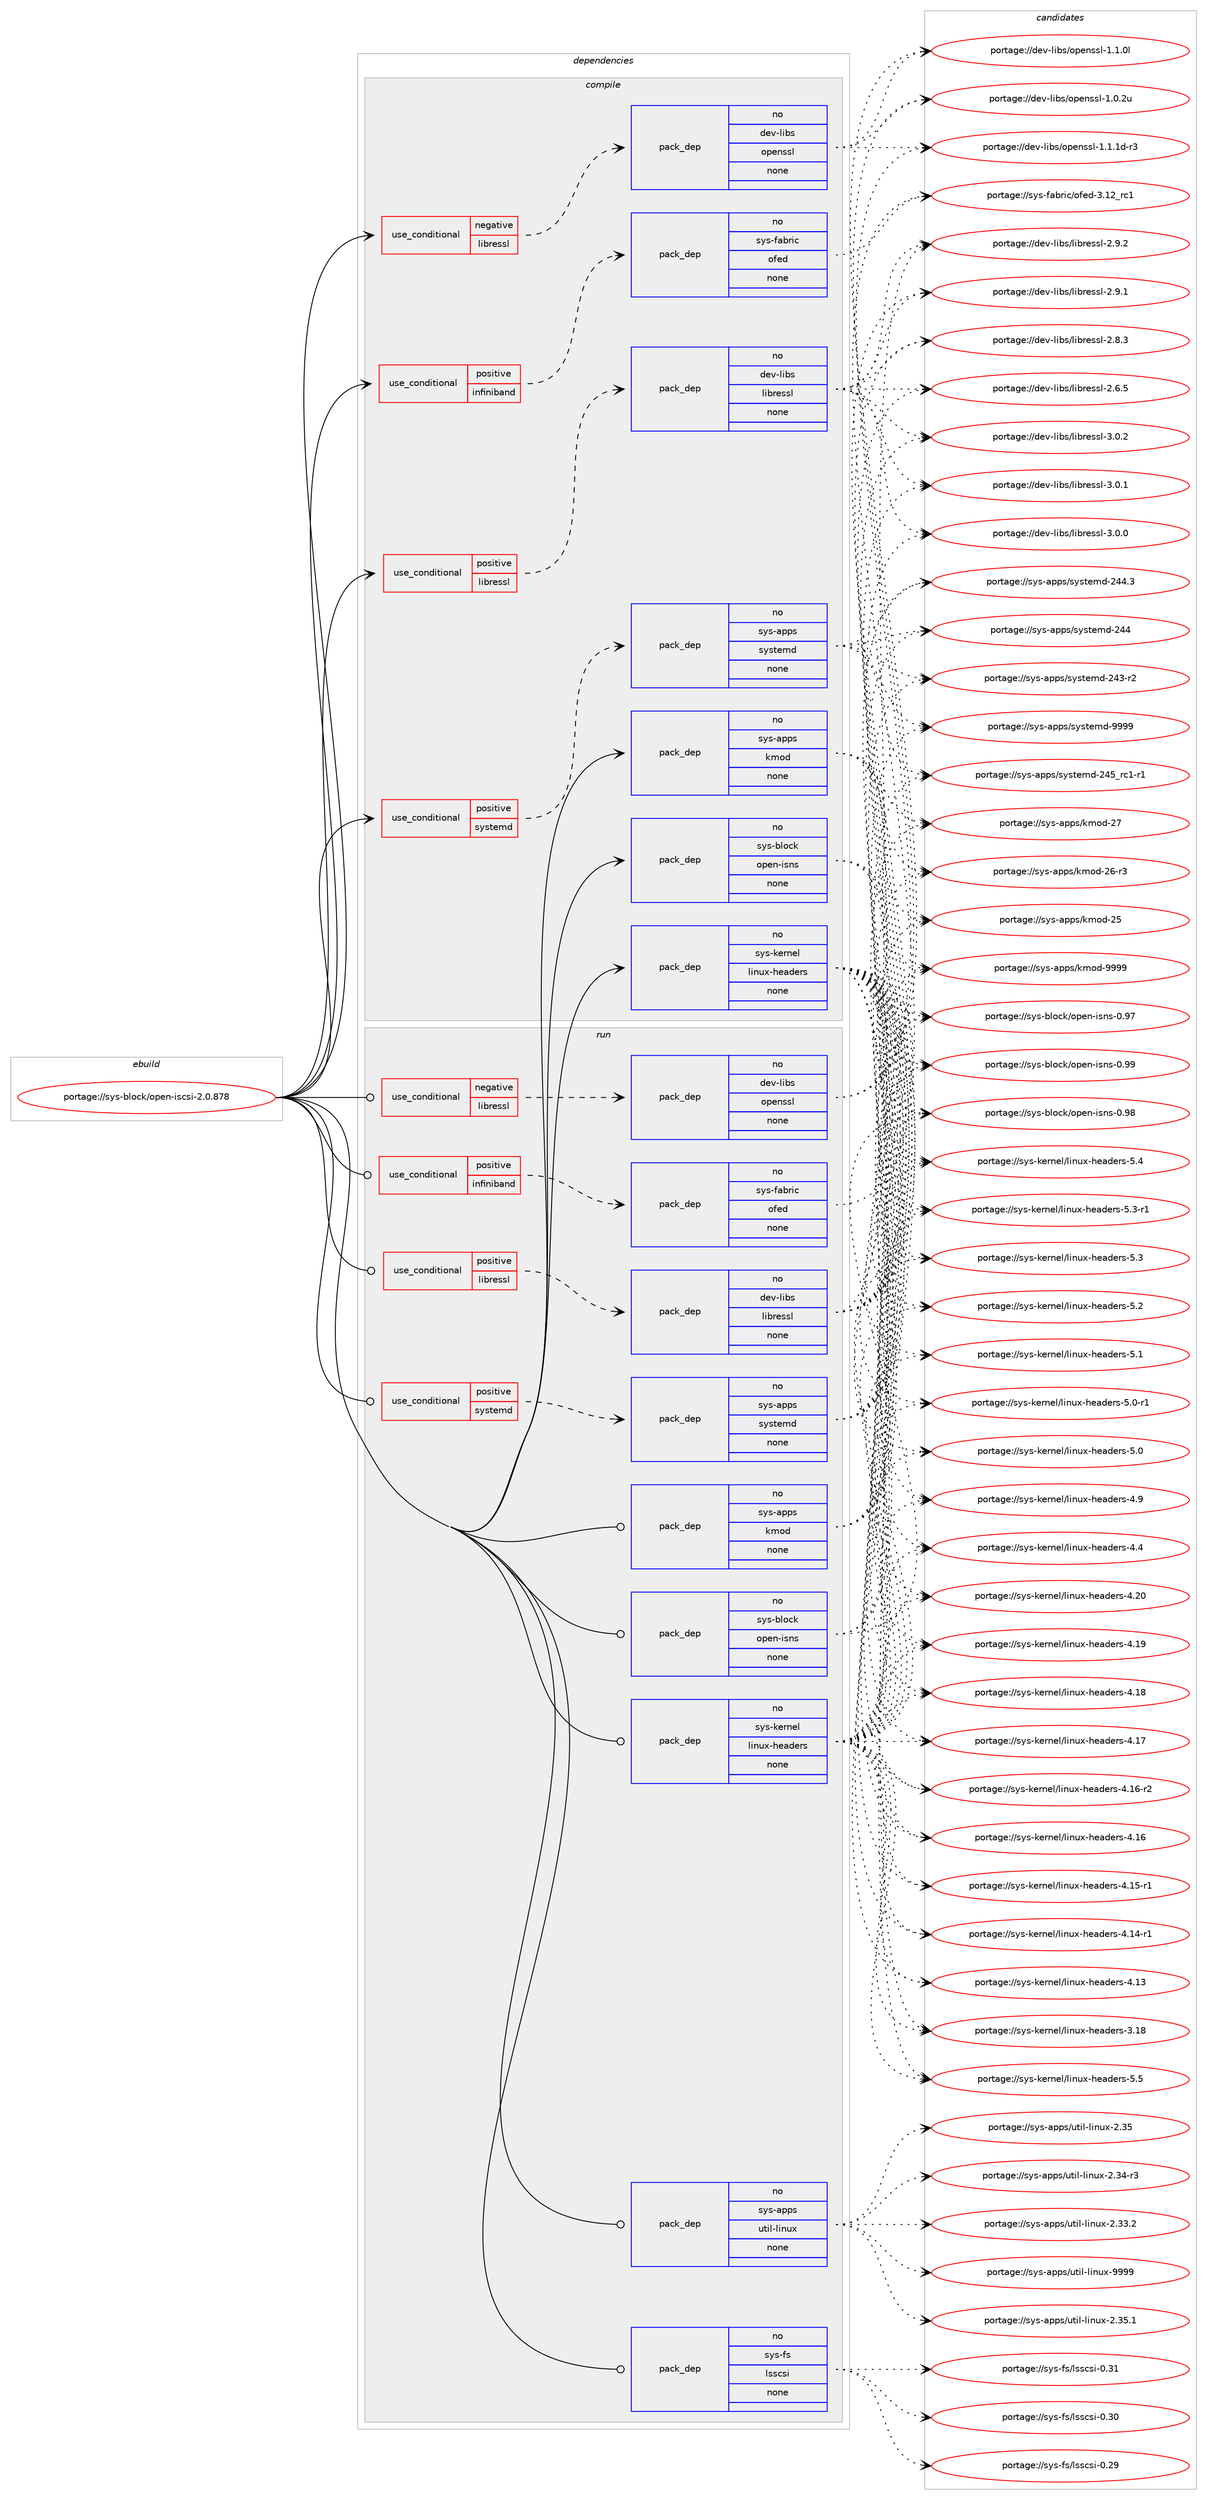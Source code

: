 digraph prolog {

# *************
# Graph options
# *************

newrank=true;
concentrate=true;
compound=true;
graph [rankdir=LR,fontname=Helvetica,fontsize=10,ranksep=1.5];#, ranksep=2.5, nodesep=0.2];
edge  [arrowhead=vee];
node  [fontname=Helvetica,fontsize=10];

# **********
# The ebuild
# **********

subgraph cluster_leftcol {
color=gray;
rank=same;
label=<<i>ebuild</i>>;
id [label="portage://sys-block/open-iscsi-2.0.878", color=red, width=4, href="../sys-block/open-iscsi-2.0.878.svg"];
}

# ****************
# The dependencies
# ****************

subgraph cluster_midcol {
color=gray;
label=<<i>dependencies</i>>;
subgraph cluster_compile {
fillcolor="#eeeeee";
style=filled;
label=<<i>compile</i>>;
subgraph cond7486 {
dependency37901 [label=<<TABLE BORDER="0" CELLBORDER="1" CELLSPACING="0" CELLPADDING="4"><TR><TD ROWSPAN="3" CELLPADDING="10">use_conditional</TD></TR><TR><TD>negative</TD></TR><TR><TD>libressl</TD></TR></TABLE>>, shape=none, color=red];
subgraph pack29488 {
dependency37902 [label=<<TABLE BORDER="0" CELLBORDER="1" CELLSPACING="0" CELLPADDING="4" WIDTH="220"><TR><TD ROWSPAN="6" CELLPADDING="30">pack_dep</TD></TR><TR><TD WIDTH="110">no</TD></TR><TR><TD>dev-libs</TD></TR><TR><TD>openssl</TD></TR><TR><TD>none</TD></TR><TR><TD></TD></TR></TABLE>>, shape=none, color=blue];
}
dependency37901:e -> dependency37902:w [weight=20,style="dashed",arrowhead="vee"];
}
id:e -> dependency37901:w [weight=20,style="solid",arrowhead="vee"];
subgraph cond7487 {
dependency37903 [label=<<TABLE BORDER="0" CELLBORDER="1" CELLSPACING="0" CELLPADDING="4"><TR><TD ROWSPAN="3" CELLPADDING="10">use_conditional</TD></TR><TR><TD>positive</TD></TR><TR><TD>infiniband</TD></TR></TABLE>>, shape=none, color=red];
subgraph pack29489 {
dependency37904 [label=<<TABLE BORDER="0" CELLBORDER="1" CELLSPACING="0" CELLPADDING="4" WIDTH="220"><TR><TD ROWSPAN="6" CELLPADDING="30">pack_dep</TD></TR><TR><TD WIDTH="110">no</TD></TR><TR><TD>sys-fabric</TD></TR><TR><TD>ofed</TD></TR><TR><TD>none</TD></TR><TR><TD></TD></TR></TABLE>>, shape=none, color=blue];
}
dependency37903:e -> dependency37904:w [weight=20,style="dashed",arrowhead="vee"];
}
id:e -> dependency37903:w [weight=20,style="solid",arrowhead="vee"];
subgraph cond7488 {
dependency37905 [label=<<TABLE BORDER="0" CELLBORDER="1" CELLSPACING="0" CELLPADDING="4"><TR><TD ROWSPAN="3" CELLPADDING="10">use_conditional</TD></TR><TR><TD>positive</TD></TR><TR><TD>libressl</TD></TR></TABLE>>, shape=none, color=red];
subgraph pack29490 {
dependency37906 [label=<<TABLE BORDER="0" CELLBORDER="1" CELLSPACING="0" CELLPADDING="4" WIDTH="220"><TR><TD ROWSPAN="6" CELLPADDING="30">pack_dep</TD></TR><TR><TD WIDTH="110">no</TD></TR><TR><TD>dev-libs</TD></TR><TR><TD>libressl</TD></TR><TR><TD>none</TD></TR><TR><TD></TD></TR></TABLE>>, shape=none, color=blue];
}
dependency37905:e -> dependency37906:w [weight=20,style="dashed",arrowhead="vee"];
}
id:e -> dependency37905:w [weight=20,style="solid",arrowhead="vee"];
subgraph cond7489 {
dependency37907 [label=<<TABLE BORDER="0" CELLBORDER="1" CELLSPACING="0" CELLPADDING="4"><TR><TD ROWSPAN="3" CELLPADDING="10">use_conditional</TD></TR><TR><TD>positive</TD></TR><TR><TD>systemd</TD></TR></TABLE>>, shape=none, color=red];
subgraph pack29491 {
dependency37908 [label=<<TABLE BORDER="0" CELLBORDER="1" CELLSPACING="0" CELLPADDING="4" WIDTH="220"><TR><TD ROWSPAN="6" CELLPADDING="30">pack_dep</TD></TR><TR><TD WIDTH="110">no</TD></TR><TR><TD>sys-apps</TD></TR><TR><TD>systemd</TD></TR><TR><TD>none</TD></TR><TR><TD></TD></TR></TABLE>>, shape=none, color=blue];
}
dependency37907:e -> dependency37908:w [weight=20,style="dashed",arrowhead="vee"];
}
id:e -> dependency37907:w [weight=20,style="solid",arrowhead="vee"];
subgraph pack29492 {
dependency37909 [label=<<TABLE BORDER="0" CELLBORDER="1" CELLSPACING="0" CELLPADDING="4" WIDTH="220"><TR><TD ROWSPAN="6" CELLPADDING="30">pack_dep</TD></TR><TR><TD WIDTH="110">no</TD></TR><TR><TD>sys-apps</TD></TR><TR><TD>kmod</TD></TR><TR><TD>none</TD></TR><TR><TD></TD></TR></TABLE>>, shape=none, color=blue];
}
id:e -> dependency37909:w [weight=20,style="solid",arrowhead="vee"];
subgraph pack29493 {
dependency37910 [label=<<TABLE BORDER="0" CELLBORDER="1" CELLSPACING="0" CELLPADDING="4" WIDTH="220"><TR><TD ROWSPAN="6" CELLPADDING="30">pack_dep</TD></TR><TR><TD WIDTH="110">no</TD></TR><TR><TD>sys-block</TD></TR><TR><TD>open-isns</TD></TR><TR><TD>none</TD></TR><TR><TD></TD></TR></TABLE>>, shape=none, color=blue];
}
id:e -> dependency37910:w [weight=20,style="solid",arrowhead="vee"];
subgraph pack29494 {
dependency37911 [label=<<TABLE BORDER="0" CELLBORDER="1" CELLSPACING="0" CELLPADDING="4" WIDTH="220"><TR><TD ROWSPAN="6" CELLPADDING="30">pack_dep</TD></TR><TR><TD WIDTH="110">no</TD></TR><TR><TD>sys-kernel</TD></TR><TR><TD>linux-headers</TD></TR><TR><TD>none</TD></TR><TR><TD></TD></TR></TABLE>>, shape=none, color=blue];
}
id:e -> dependency37911:w [weight=20,style="solid",arrowhead="vee"];
}
subgraph cluster_compileandrun {
fillcolor="#eeeeee";
style=filled;
label=<<i>compile and run</i>>;
}
subgraph cluster_run {
fillcolor="#eeeeee";
style=filled;
label=<<i>run</i>>;
subgraph cond7490 {
dependency37912 [label=<<TABLE BORDER="0" CELLBORDER="1" CELLSPACING="0" CELLPADDING="4"><TR><TD ROWSPAN="3" CELLPADDING="10">use_conditional</TD></TR><TR><TD>negative</TD></TR><TR><TD>libressl</TD></TR></TABLE>>, shape=none, color=red];
subgraph pack29495 {
dependency37913 [label=<<TABLE BORDER="0" CELLBORDER="1" CELLSPACING="0" CELLPADDING="4" WIDTH="220"><TR><TD ROWSPAN="6" CELLPADDING="30">pack_dep</TD></TR><TR><TD WIDTH="110">no</TD></TR><TR><TD>dev-libs</TD></TR><TR><TD>openssl</TD></TR><TR><TD>none</TD></TR><TR><TD></TD></TR></TABLE>>, shape=none, color=blue];
}
dependency37912:e -> dependency37913:w [weight=20,style="dashed",arrowhead="vee"];
}
id:e -> dependency37912:w [weight=20,style="solid",arrowhead="odot"];
subgraph cond7491 {
dependency37914 [label=<<TABLE BORDER="0" CELLBORDER="1" CELLSPACING="0" CELLPADDING="4"><TR><TD ROWSPAN="3" CELLPADDING="10">use_conditional</TD></TR><TR><TD>positive</TD></TR><TR><TD>infiniband</TD></TR></TABLE>>, shape=none, color=red];
subgraph pack29496 {
dependency37915 [label=<<TABLE BORDER="0" CELLBORDER="1" CELLSPACING="0" CELLPADDING="4" WIDTH="220"><TR><TD ROWSPAN="6" CELLPADDING="30">pack_dep</TD></TR><TR><TD WIDTH="110">no</TD></TR><TR><TD>sys-fabric</TD></TR><TR><TD>ofed</TD></TR><TR><TD>none</TD></TR><TR><TD></TD></TR></TABLE>>, shape=none, color=blue];
}
dependency37914:e -> dependency37915:w [weight=20,style="dashed",arrowhead="vee"];
}
id:e -> dependency37914:w [weight=20,style="solid",arrowhead="odot"];
subgraph cond7492 {
dependency37916 [label=<<TABLE BORDER="0" CELLBORDER="1" CELLSPACING="0" CELLPADDING="4"><TR><TD ROWSPAN="3" CELLPADDING="10">use_conditional</TD></TR><TR><TD>positive</TD></TR><TR><TD>libressl</TD></TR></TABLE>>, shape=none, color=red];
subgraph pack29497 {
dependency37917 [label=<<TABLE BORDER="0" CELLBORDER="1" CELLSPACING="0" CELLPADDING="4" WIDTH="220"><TR><TD ROWSPAN="6" CELLPADDING="30">pack_dep</TD></TR><TR><TD WIDTH="110">no</TD></TR><TR><TD>dev-libs</TD></TR><TR><TD>libressl</TD></TR><TR><TD>none</TD></TR><TR><TD></TD></TR></TABLE>>, shape=none, color=blue];
}
dependency37916:e -> dependency37917:w [weight=20,style="dashed",arrowhead="vee"];
}
id:e -> dependency37916:w [weight=20,style="solid",arrowhead="odot"];
subgraph cond7493 {
dependency37918 [label=<<TABLE BORDER="0" CELLBORDER="1" CELLSPACING="0" CELLPADDING="4"><TR><TD ROWSPAN="3" CELLPADDING="10">use_conditional</TD></TR><TR><TD>positive</TD></TR><TR><TD>systemd</TD></TR></TABLE>>, shape=none, color=red];
subgraph pack29498 {
dependency37919 [label=<<TABLE BORDER="0" CELLBORDER="1" CELLSPACING="0" CELLPADDING="4" WIDTH="220"><TR><TD ROWSPAN="6" CELLPADDING="30">pack_dep</TD></TR><TR><TD WIDTH="110">no</TD></TR><TR><TD>sys-apps</TD></TR><TR><TD>systemd</TD></TR><TR><TD>none</TD></TR><TR><TD></TD></TR></TABLE>>, shape=none, color=blue];
}
dependency37918:e -> dependency37919:w [weight=20,style="dashed",arrowhead="vee"];
}
id:e -> dependency37918:w [weight=20,style="solid",arrowhead="odot"];
subgraph pack29499 {
dependency37920 [label=<<TABLE BORDER="0" CELLBORDER="1" CELLSPACING="0" CELLPADDING="4" WIDTH="220"><TR><TD ROWSPAN="6" CELLPADDING="30">pack_dep</TD></TR><TR><TD WIDTH="110">no</TD></TR><TR><TD>sys-apps</TD></TR><TR><TD>kmod</TD></TR><TR><TD>none</TD></TR><TR><TD></TD></TR></TABLE>>, shape=none, color=blue];
}
id:e -> dependency37920:w [weight=20,style="solid",arrowhead="odot"];
subgraph pack29500 {
dependency37921 [label=<<TABLE BORDER="0" CELLBORDER="1" CELLSPACING="0" CELLPADDING="4" WIDTH="220"><TR><TD ROWSPAN="6" CELLPADDING="30">pack_dep</TD></TR><TR><TD WIDTH="110">no</TD></TR><TR><TD>sys-apps</TD></TR><TR><TD>util-linux</TD></TR><TR><TD>none</TD></TR><TR><TD></TD></TR></TABLE>>, shape=none, color=blue];
}
id:e -> dependency37921:w [weight=20,style="solid",arrowhead="odot"];
subgraph pack29501 {
dependency37922 [label=<<TABLE BORDER="0" CELLBORDER="1" CELLSPACING="0" CELLPADDING="4" WIDTH="220"><TR><TD ROWSPAN="6" CELLPADDING="30">pack_dep</TD></TR><TR><TD WIDTH="110">no</TD></TR><TR><TD>sys-block</TD></TR><TR><TD>open-isns</TD></TR><TR><TD>none</TD></TR><TR><TD></TD></TR></TABLE>>, shape=none, color=blue];
}
id:e -> dependency37922:w [weight=20,style="solid",arrowhead="odot"];
subgraph pack29502 {
dependency37923 [label=<<TABLE BORDER="0" CELLBORDER="1" CELLSPACING="0" CELLPADDING="4" WIDTH="220"><TR><TD ROWSPAN="6" CELLPADDING="30">pack_dep</TD></TR><TR><TD WIDTH="110">no</TD></TR><TR><TD>sys-fs</TD></TR><TR><TD>lsscsi</TD></TR><TR><TD>none</TD></TR><TR><TD></TD></TR></TABLE>>, shape=none, color=blue];
}
id:e -> dependency37923:w [weight=20,style="solid",arrowhead="odot"];
subgraph pack29503 {
dependency37924 [label=<<TABLE BORDER="0" CELLBORDER="1" CELLSPACING="0" CELLPADDING="4" WIDTH="220"><TR><TD ROWSPAN="6" CELLPADDING="30">pack_dep</TD></TR><TR><TD WIDTH="110">no</TD></TR><TR><TD>sys-kernel</TD></TR><TR><TD>linux-headers</TD></TR><TR><TD>none</TD></TR><TR><TD></TD></TR></TABLE>>, shape=none, color=blue];
}
id:e -> dependency37924:w [weight=20,style="solid",arrowhead="odot"];
}
}

# **************
# The candidates
# **************

subgraph cluster_choices {
rank=same;
color=gray;
label=<<i>candidates</i>>;

subgraph choice29488 {
color=black;
nodesep=1;
choice1001011184510810598115471111121011101151151084549464946491004511451 [label="portage://dev-libs/openssl-1.1.1d-r3", color=red, width=4,href="../dev-libs/openssl-1.1.1d-r3.svg"];
choice100101118451081059811547111112101110115115108454946494648108 [label="portage://dev-libs/openssl-1.1.0l", color=red, width=4,href="../dev-libs/openssl-1.1.0l.svg"];
choice100101118451081059811547111112101110115115108454946484650117 [label="portage://dev-libs/openssl-1.0.2u", color=red, width=4,href="../dev-libs/openssl-1.0.2u.svg"];
dependency37902:e -> choice1001011184510810598115471111121011101151151084549464946491004511451:w [style=dotted,weight="100"];
dependency37902:e -> choice100101118451081059811547111112101110115115108454946494648108:w [style=dotted,weight="100"];
dependency37902:e -> choice100101118451081059811547111112101110115115108454946484650117:w [style=dotted,weight="100"];
}
subgraph choice29489 {
color=black;
nodesep=1;
choice11512111545102979811410599471111021011004551464950951149949 [label="portage://sys-fabric/ofed-3.12_rc1", color=red, width=4,href="../sys-fabric/ofed-3.12_rc1.svg"];
dependency37904:e -> choice11512111545102979811410599471111021011004551464950951149949:w [style=dotted,weight="100"];
}
subgraph choice29490 {
color=black;
nodesep=1;
choice10010111845108105981154710810598114101115115108455146484650 [label="portage://dev-libs/libressl-3.0.2", color=red, width=4,href="../dev-libs/libressl-3.0.2.svg"];
choice10010111845108105981154710810598114101115115108455146484649 [label="portage://dev-libs/libressl-3.0.1", color=red, width=4,href="../dev-libs/libressl-3.0.1.svg"];
choice10010111845108105981154710810598114101115115108455146484648 [label="portage://dev-libs/libressl-3.0.0", color=red, width=4,href="../dev-libs/libressl-3.0.0.svg"];
choice10010111845108105981154710810598114101115115108455046574650 [label="portage://dev-libs/libressl-2.9.2", color=red, width=4,href="../dev-libs/libressl-2.9.2.svg"];
choice10010111845108105981154710810598114101115115108455046574649 [label="portage://dev-libs/libressl-2.9.1", color=red, width=4,href="../dev-libs/libressl-2.9.1.svg"];
choice10010111845108105981154710810598114101115115108455046564651 [label="portage://dev-libs/libressl-2.8.3", color=red, width=4,href="../dev-libs/libressl-2.8.3.svg"];
choice10010111845108105981154710810598114101115115108455046544653 [label="portage://dev-libs/libressl-2.6.5", color=red, width=4,href="../dev-libs/libressl-2.6.5.svg"];
dependency37906:e -> choice10010111845108105981154710810598114101115115108455146484650:w [style=dotted,weight="100"];
dependency37906:e -> choice10010111845108105981154710810598114101115115108455146484649:w [style=dotted,weight="100"];
dependency37906:e -> choice10010111845108105981154710810598114101115115108455146484648:w [style=dotted,weight="100"];
dependency37906:e -> choice10010111845108105981154710810598114101115115108455046574650:w [style=dotted,weight="100"];
dependency37906:e -> choice10010111845108105981154710810598114101115115108455046574649:w [style=dotted,weight="100"];
dependency37906:e -> choice10010111845108105981154710810598114101115115108455046564651:w [style=dotted,weight="100"];
dependency37906:e -> choice10010111845108105981154710810598114101115115108455046544653:w [style=dotted,weight="100"];
}
subgraph choice29491 {
color=black;
nodesep=1;
choice1151211154597112112115471151211151161011091004557575757 [label="portage://sys-apps/systemd-9999", color=red, width=4,href="../sys-apps/systemd-9999.svg"];
choice115121115459711211211547115121115116101109100455052539511499494511449 [label="portage://sys-apps/systemd-245_rc1-r1", color=red, width=4,href="../sys-apps/systemd-245_rc1-r1.svg"];
choice115121115459711211211547115121115116101109100455052524651 [label="portage://sys-apps/systemd-244.3", color=red, width=4,href="../sys-apps/systemd-244.3.svg"];
choice11512111545971121121154711512111511610110910045505252 [label="portage://sys-apps/systemd-244", color=red, width=4,href="../sys-apps/systemd-244.svg"];
choice115121115459711211211547115121115116101109100455052514511450 [label="portage://sys-apps/systemd-243-r2", color=red, width=4,href="../sys-apps/systemd-243-r2.svg"];
dependency37908:e -> choice1151211154597112112115471151211151161011091004557575757:w [style=dotted,weight="100"];
dependency37908:e -> choice115121115459711211211547115121115116101109100455052539511499494511449:w [style=dotted,weight="100"];
dependency37908:e -> choice115121115459711211211547115121115116101109100455052524651:w [style=dotted,weight="100"];
dependency37908:e -> choice11512111545971121121154711512111511610110910045505252:w [style=dotted,weight="100"];
dependency37908:e -> choice115121115459711211211547115121115116101109100455052514511450:w [style=dotted,weight="100"];
}
subgraph choice29492 {
color=black;
nodesep=1;
choice1151211154597112112115471071091111004557575757 [label="portage://sys-apps/kmod-9999", color=red, width=4,href="../sys-apps/kmod-9999.svg"];
choice115121115459711211211547107109111100455055 [label="portage://sys-apps/kmod-27", color=red, width=4,href="../sys-apps/kmod-27.svg"];
choice1151211154597112112115471071091111004550544511451 [label="portage://sys-apps/kmod-26-r3", color=red, width=4,href="../sys-apps/kmod-26-r3.svg"];
choice115121115459711211211547107109111100455053 [label="portage://sys-apps/kmod-25", color=red, width=4,href="../sys-apps/kmod-25.svg"];
dependency37909:e -> choice1151211154597112112115471071091111004557575757:w [style=dotted,weight="100"];
dependency37909:e -> choice115121115459711211211547107109111100455055:w [style=dotted,weight="100"];
dependency37909:e -> choice1151211154597112112115471071091111004550544511451:w [style=dotted,weight="100"];
dependency37909:e -> choice115121115459711211211547107109111100455053:w [style=dotted,weight="100"];
}
subgraph choice29493 {
color=black;
nodesep=1;
choice11512111545981081119910747111112101110451051151101154548465757 [label="portage://sys-block/open-isns-0.99", color=red, width=4,href="../sys-block/open-isns-0.99.svg"];
choice11512111545981081119910747111112101110451051151101154548465756 [label="portage://sys-block/open-isns-0.98", color=red, width=4,href="../sys-block/open-isns-0.98.svg"];
choice11512111545981081119910747111112101110451051151101154548465755 [label="portage://sys-block/open-isns-0.97", color=red, width=4,href="../sys-block/open-isns-0.97.svg"];
dependency37910:e -> choice11512111545981081119910747111112101110451051151101154548465757:w [style=dotted,weight="100"];
dependency37910:e -> choice11512111545981081119910747111112101110451051151101154548465756:w [style=dotted,weight="100"];
dependency37910:e -> choice11512111545981081119910747111112101110451051151101154548465755:w [style=dotted,weight="100"];
}
subgraph choice29494 {
color=black;
nodesep=1;
choice1151211154510710111411010110847108105110117120451041019710010111411545534653 [label="portage://sys-kernel/linux-headers-5.5", color=red, width=4,href="../sys-kernel/linux-headers-5.5.svg"];
choice1151211154510710111411010110847108105110117120451041019710010111411545534652 [label="portage://sys-kernel/linux-headers-5.4", color=red, width=4,href="../sys-kernel/linux-headers-5.4.svg"];
choice11512111545107101114110101108471081051101171204510410197100101114115455346514511449 [label="portage://sys-kernel/linux-headers-5.3-r1", color=red, width=4,href="../sys-kernel/linux-headers-5.3-r1.svg"];
choice1151211154510710111411010110847108105110117120451041019710010111411545534651 [label="portage://sys-kernel/linux-headers-5.3", color=red, width=4,href="../sys-kernel/linux-headers-5.3.svg"];
choice1151211154510710111411010110847108105110117120451041019710010111411545534650 [label="portage://sys-kernel/linux-headers-5.2", color=red, width=4,href="../sys-kernel/linux-headers-5.2.svg"];
choice1151211154510710111411010110847108105110117120451041019710010111411545534649 [label="portage://sys-kernel/linux-headers-5.1", color=red, width=4,href="../sys-kernel/linux-headers-5.1.svg"];
choice11512111545107101114110101108471081051101171204510410197100101114115455346484511449 [label="portage://sys-kernel/linux-headers-5.0-r1", color=red, width=4,href="../sys-kernel/linux-headers-5.0-r1.svg"];
choice1151211154510710111411010110847108105110117120451041019710010111411545534648 [label="portage://sys-kernel/linux-headers-5.0", color=red, width=4,href="../sys-kernel/linux-headers-5.0.svg"];
choice1151211154510710111411010110847108105110117120451041019710010111411545524657 [label="portage://sys-kernel/linux-headers-4.9", color=red, width=4,href="../sys-kernel/linux-headers-4.9.svg"];
choice1151211154510710111411010110847108105110117120451041019710010111411545524652 [label="portage://sys-kernel/linux-headers-4.4", color=red, width=4,href="../sys-kernel/linux-headers-4.4.svg"];
choice115121115451071011141101011084710810511011712045104101971001011141154552465048 [label="portage://sys-kernel/linux-headers-4.20", color=red, width=4,href="../sys-kernel/linux-headers-4.20.svg"];
choice115121115451071011141101011084710810511011712045104101971001011141154552464957 [label="portage://sys-kernel/linux-headers-4.19", color=red, width=4,href="../sys-kernel/linux-headers-4.19.svg"];
choice115121115451071011141101011084710810511011712045104101971001011141154552464956 [label="portage://sys-kernel/linux-headers-4.18", color=red, width=4,href="../sys-kernel/linux-headers-4.18.svg"];
choice115121115451071011141101011084710810511011712045104101971001011141154552464955 [label="portage://sys-kernel/linux-headers-4.17", color=red, width=4,href="../sys-kernel/linux-headers-4.17.svg"];
choice1151211154510710111411010110847108105110117120451041019710010111411545524649544511450 [label="portage://sys-kernel/linux-headers-4.16-r2", color=red, width=4,href="../sys-kernel/linux-headers-4.16-r2.svg"];
choice115121115451071011141101011084710810511011712045104101971001011141154552464954 [label="portage://sys-kernel/linux-headers-4.16", color=red, width=4,href="../sys-kernel/linux-headers-4.16.svg"];
choice1151211154510710111411010110847108105110117120451041019710010111411545524649534511449 [label="portage://sys-kernel/linux-headers-4.15-r1", color=red, width=4,href="../sys-kernel/linux-headers-4.15-r1.svg"];
choice1151211154510710111411010110847108105110117120451041019710010111411545524649524511449 [label="portage://sys-kernel/linux-headers-4.14-r1", color=red, width=4,href="../sys-kernel/linux-headers-4.14-r1.svg"];
choice115121115451071011141101011084710810511011712045104101971001011141154552464951 [label="portage://sys-kernel/linux-headers-4.13", color=red, width=4,href="../sys-kernel/linux-headers-4.13.svg"];
choice115121115451071011141101011084710810511011712045104101971001011141154551464956 [label="portage://sys-kernel/linux-headers-3.18", color=red, width=4,href="../sys-kernel/linux-headers-3.18.svg"];
dependency37911:e -> choice1151211154510710111411010110847108105110117120451041019710010111411545534653:w [style=dotted,weight="100"];
dependency37911:e -> choice1151211154510710111411010110847108105110117120451041019710010111411545534652:w [style=dotted,weight="100"];
dependency37911:e -> choice11512111545107101114110101108471081051101171204510410197100101114115455346514511449:w [style=dotted,weight="100"];
dependency37911:e -> choice1151211154510710111411010110847108105110117120451041019710010111411545534651:w [style=dotted,weight="100"];
dependency37911:e -> choice1151211154510710111411010110847108105110117120451041019710010111411545534650:w [style=dotted,weight="100"];
dependency37911:e -> choice1151211154510710111411010110847108105110117120451041019710010111411545534649:w [style=dotted,weight="100"];
dependency37911:e -> choice11512111545107101114110101108471081051101171204510410197100101114115455346484511449:w [style=dotted,weight="100"];
dependency37911:e -> choice1151211154510710111411010110847108105110117120451041019710010111411545534648:w [style=dotted,weight="100"];
dependency37911:e -> choice1151211154510710111411010110847108105110117120451041019710010111411545524657:w [style=dotted,weight="100"];
dependency37911:e -> choice1151211154510710111411010110847108105110117120451041019710010111411545524652:w [style=dotted,weight="100"];
dependency37911:e -> choice115121115451071011141101011084710810511011712045104101971001011141154552465048:w [style=dotted,weight="100"];
dependency37911:e -> choice115121115451071011141101011084710810511011712045104101971001011141154552464957:w [style=dotted,weight="100"];
dependency37911:e -> choice115121115451071011141101011084710810511011712045104101971001011141154552464956:w [style=dotted,weight="100"];
dependency37911:e -> choice115121115451071011141101011084710810511011712045104101971001011141154552464955:w [style=dotted,weight="100"];
dependency37911:e -> choice1151211154510710111411010110847108105110117120451041019710010111411545524649544511450:w [style=dotted,weight="100"];
dependency37911:e -> choice115121115451071011141101011084710810511011712045104101971001011141154552464954:w [style=dotted,weight="100"];
dependency37911:e -> choice1151211154510710111411010110847108105110117120451041019710010111411545524649534511449:w [style=dotted,weight="100"];
dependency37911:e -> choice1151211154510710111411010110847108105110117120451041019710010111411545524649524511449:w [style=dotted,weight="100"];
dependency37911:e -> choice115121115451071011141101011084710810511011712045104101971001011141154552464951:w [style=dotted,weight="100"];
dependency37911:e -> choice115121115451071011141101011084710810511011712045104101971001011141154551464956:w [style=dotted,weight="100"];
}
subgraph choice29495 {
color=black;
nodesep=1;
choice1001011184510810598115471111121011101151151084549464946491004511451 [label="portage://dev-libs/openssl-1.1.1d-r3", color=red, width=4,href="../dev-libs/openssl-1.1.1d-r3.svg"];
choice100101118451081059811547111112101110115115108454946494648108 [label="portage://dev-libs/openssl-1.1.0l", color=red, width=4,href="../dev-libs/openssl-1.1.0l.svg"];
choice100101118451081059811547111112101110115115108454946484650117 [label="portage://dev-libs/openssl-1.0.2u", color=red, width=4,href="../dev-libs/openssl-1.0.2u.svg"];
dependency37913:e -> choice1001011184510810598115471111121011101151151084549464946491004511451:w [style=dotted,weight="100"];
dependency37913:e -> choice100101118451081059811547111112101110115115108454946494648108:w [style=dotted,weight="100"];
dependency37913:e -> choice100101118451081059811547111112101110115115108454946484650117:w [style=dotted,weight="100"];
}
subgraph choice29496 {
color=black;
nodesep=1;
choice11512111545102979811410599471111021011004551464950951149949 [label="portage://sys-fabric/ofed-3.12_rc1", color=red, width=4,href="../sys-fabric/ofed-3.12_rc1.svg"];
dependency37915:e -> choice11512111545102979811410599471111021011004551464950951149949:w [style=dotted,weight="100"];
}
subgraph choice29497 {
color=black;
nodesep=1;
choice10010111845108105981154710810598114101115115108455146484650 [label="portage://dev-libs/libressl-3.0.2", color=red, width=4,href="../dev-libs/libressl-3.0.2.svg"];
choice10010111845108105981154710810598114101115115108455146484649 [label="portage://dev-libs/libressl-3.0.1", color=red, width=4,href="../dev-libs/libressl-3.0.1.svg"];
choice10010111845108105981154710810598114101115115108455146484648 [label="portage://dev-libs/libressl-3.0.0", color=red, width=4,href="../dev-libs/libressl-3.0.0.svg"];
choice10010111845108105981154710810598114101115115108455046574650 [label="portage://dev-libs/libressl-2.9.2", color=red, width=4,href="../dev-libs/libressl-2.9.2.svg"];
choice10010111845108105981154710810598114101115115108455046574649 [label="portage://dev-libs/libressl-2.9.1", color=red, width=4,href="../dev-libs/libressl-2.9.1.svg"];
choice10010111845108105981154710810598114101115115108455046564651 [label="portage://dev-libs/libressl-2.8.3", color=red, width=4,href="../dev-libs/libressl-2.8.3.svg"];
choice10010111845108105981154710810598114101115115108455046544653 [label="portage://dev-libs/libressl-2.6.5", color=red, width=4,href="../dev-libs/libressl-2.6.5.svg"];
dependency37917:e -> choice10010111845108105981154710810598114101115115108455146484650:w [style=dotted,weight="100"];
dependency37917:e -> choice10010111845108105981154710810598114101115115108455146484649:w [style=dotted,weight="100"];
dependency37917:e -> choice10010111845108105981154710810598114101115115108455146484648:w [style=dotted,weight="100"];
dependency37917:e -> choice10010111845108105981154710810598114101115115108455046574650:w [style=dotted,weight="100"];
dependency37917:e -> choice10010111845108105981154710810598114101115115108455046574649:w [style=dotted,weight="100"];
dependency37917:e -> choice10010111845108105981154710810598114101115115108455046564651:w [style=dotted,weight="100"];
dependency37917:e -> choice10010111845108105981154710810598114101115115108455046544653:w [style=dotted,weight="100"];
}
subgraph choice29498 {
color=black;
nodesep=1;
choice1151211154597112112115471151211151161011091004557575757 [label="portage://sys-apps/systemd-9999", color=red, width=4,href="../sys-apps/systemd-9999.svg"];
choice115121115459711211211547115121115116101109100455052539511499494511449 [label="portage://sys-apps/systemd-245_rc1-r1", color=red, width=4,href="../sys-apps/systemd-245_rc1-r1.svg"];
choice115121115459711211211547115121115116101109100455052524651 [label="portage://sys-apps/systemd-244.3", color=red, width=4,href="../sys-apps/systemd-244.3.svg"];
choice11512111545971121121154711512111511610110910045505252 [label="portage://sys-apps/systemd-244", color=red, width=4,href="../sys-apps/systemd-244.svg"];
choice115121115459711211211547115121115116101109100455052514511450 [label="portage://sys-apps/systemd-243-r2", color=red, width=4,href="../sys-apps/systemd-243-r2.svg"];
dependency37919:e -> choice1151211154597112112115471151211151161011091004557575757:w [style=dotted,weight="100"];
dependency37919:e -> choice115121115459711211211547115121115116101109100455052539511499494511449:w [style=dotted,weight="100"];
dependency37919:e -> choice115121115459711211211547115121115116101109100455052524651:w [style=dotted,weight="100"];
dependency37919:e -> choice11512111545971121121154711512111511610110910045505252:w [style=dotted,weight="100"];
dependency37919:e -> choice115121115459711211211547115121115116101109100455052514511450:w [style=dotted,weight="100"];
}
subgraph choice29499 {
color=black;
nodesep=1;
choice1151211154597112112115471071091111004557575757 [label="portage://sys-apps/kmod-9999", color=red, width=4,href="../sys-apps/kmod-9999.svg"];
choice115121115459711211211547107109111100455055 [label="portage://sys-apps/kmod-27", color=red, width=4,href="../sys-apps/kmod-27.svg"];
choice1151211154597112112115471071091111004550544511451 [label="portage://sys-apps/kmod-26-r3", color=red, width=4,href="../sys-apps/kmod-26-r3.svg"];
choice115121115459711211211547107109111100455053 [label="portage://sys-apps/kmod-25", color=red, width=4,href="../sys-apps/kmod-25.svg"];
dependency37920:e -> choice1151211154597112112115471071091111004557575757:w [style=dotted,weight="100"];
dependency37920:e -> choice115121115459711211211547107109111100455055:w [style=dotted,weight="100"];
dependency37920:e -> choice1151211154597112112115471071091111004550544511451:w [style=dotted,weight="100"];
dependency37920:e -> choice115121115459711211211547107109111100455053:w [style=dotted,weight="100"];
}
subgraph choice29500 {
color=black;
nodesep=1;
choice115121115459711211211547117116105108451081051101171204557575757 [label="portage://sys-apps/util-linux-9999", color=red, width=4,href="../sys-apps/util-linux-9999.svg"];
choice1151211154597112112115471171161051084510810511011712045504651534649 [label="portage://sys-apps/util-linux-2.35.1", color=red, width=4,href="../sys-apps/util-linux-2.35.1.svg"];
choice115121115459711211211547117116105108451081051101171204550465153 [label="portage://sys-apps/util-linux-2.35", color=red, width=4,href="../sys-apps/util-linux-2.35.svg"];
choice1151211154597112112115471171161051084510810511011712045504651524511451 [label="portage://sys-apps/util-linux-2.34-r3", color=red, width=4,href="../sys-apps/util-linux-2.34-r3.svg"];
choice1151211154597112112115471171161051084510810511011712045504651514650 [label="portage://sys-apps/util-linux-2.33.2", color=red, width=4,href="../sys-apps/util-linux-2.33.2.svg"];
dependency37921:e -> choice115121115459711211211547117116105108451081051101171204557575757:w [style=dotted,weight="100"];
dependency37921:e -> choice1151211154597112112115471171161051084510810511011712045504651534649:w [style=dotted,weight="100"];
dependency37921:e -> choice115121115459711211211547117116105108451081051101171204550465153:w [style=dotted,weight="100"];
dependency37921:e -> choice1151211154597112112115471171161051084510810511011712045504651524511451:w [style=dotted,weight="100"];
dependency37921:e -> choice1151211154597112112115471171161051084510810511011712045504651514650:w [style=dotted,weight="100"];
}
subgraph choice29501 {
color=black;
nodesep=1;
choice11512111545981081119910747111112101110451051151101154548465757 [label="portage://sys-block/open-isns-0.99", color=red, width=4,href="../sys-block/open-isns-0.99.svg"];
choice11512111545981081119910747111112101110451051151101154548465756 [label="portage://sys-block/open-isns-0.98", color=red, width=4,href="../sys-block/open-isns-0.98.svg"];
choice11512111545981081119910747111112101110451051151101154548465755 [label="portage://sys-block/open-isns-0.97", color=red, width=4,href="../sys-block/open-isns-0.97.svg"];
dependency37922:e -> choice11512111545981081119910747111112101110451051151101154548465757:w [style=dotted,weight="100"];
dependency37922:e -> choice11512111545981081119910747111112101110451051151101154548465756:w [style=dotted,weight="100"];
dependency37922:e -> choice11512111545981081119910747111112101110451051151101154548465755:w [style=dotted,weight="100"];
}
subgraph choice29502 {
color=black;
nodesep=1;
choice1151211154510211547108115115991151054548465149 [label="portage://sys-fs/lsscsi-0.31", color=red, width=4,href="../sys-fs/lsscsi-0.31.svg"];
choice1151211154510211547108115115991151054548465148 [label="portage://sys-fs/lsscsi-0.30", color=red, width=4,href="../sys-fs/lsscsi-0.30.svg"];
choice1151211154510211547108115115991151054548465057 [label="portage://sys-fs/lsscsi-0.29", color=red, width=4,href="../sys-fs/lsscsi-0.29.svg"];
dependency37923:e -> choice1151211154510211547108115115991151054548465149:w [style=dotted,weight="100"];
dependency37923:e -> choice1151211154510211547108115115991151054548465148:w [style=dotted,weight="100"];
dependency37923:e -> choice1151211154510211547108115115991151054548465057:w [style=dotted,weight="100"];
}
subgraph choice29503 {
color=black;
nodesep=1;
choice1151211154510710111411010110847108105110117120451041019710010111411545534653 [label="portage://sys-kernel/linux-headers-5.5", color=red, width=4,href="../sys-kernel/linux-headers-5.5.svg"];
choice1151211154510710111411010110847108105110117120451041019710010111411545534652 [label="portage://sys-kernel/linux-headers-5.4", color=red, width=4,href="../sys-kernel/linux-headers-5.4.svg"];
choice11512111545107101114110101108471081051101171204510410197100101114115455346514511449 [label="portage://sys-kernel/linux-headers-5.3-r1", color=red, width=4,href="../sys-kernel/linux-headers-5.3-r1.svg"];
choice1151211154510710111411010110847108105110117120451041019710010111411545534651 [label="portage://sys-kernel/linux-headers-5.3", color=red, width=4,href="../sys-kernel/linux-headers-5.3.svg"];
choice1151211154510710111411010110847108105110117120451041019710010111411545534650 [label="portage://sys-kernel/linux-headers-5.2", color=red, width=4,href="../sys-kernel/linux-headers-5.2.svg"];
choice1151211154510710111411010110847108105110117120451041019710010111411545534649 [label="portage://sys-kernel/linux-headers-5.1", color=red, width=4,href="../sys-kernel/linux-headers-5.1.svg"];
choice11512111545107101114110101108471081051101171204510410197100101114115455346484511449 [label="portage://sys-kernel/linux-headers-5.0-r1", color=red, width=4,href="../sys-kernel/linux-headers-5.0-r1.svg"];
choice1151211154510710111411010110847108105110117120451041019710010111411545534648 [label="portage://sys-kernel/linux-headers-5.0", color=red, width=4,href="../sys-kernel/linux-headers-5.0.svg"];
choice1151211154510710111411010110847108105110117120451041019710010111411545524657 [label="portage://sys-kernel/linux-headers-4.9", color=red, width=4,href="../sys-kernel/linux-headers-4.9.svg"];
choice1151211154510710111411010110847108105110117120451041019710010111411545524652 [label="portage://sys-kernel/linux-headers-4.4", color=red, width=4,href="../sys-kernel/linux-headers-4.4.svg"];
choice115121115451071011141101011084710810511011712045104101971001011141154552465048 [label="portage://sys-kernel/linux-headers-4.20", color=red, width=4,href="../sys-kernel/linux-headers-4.20.svg"];
choice115121115451071011141101011084710810511011712045104101971001011141154552464957 [label="portage://sys-kernel/linux-headers-4.19", color=red, width=4,href="../sys-kernel/linux-headers-4.19.svg"];
choice115121115451071011141101011084710810511011712045104101971001011141154552464956 [label="portage://sys-kernel/linux-headers-4.18", color=red, width=4,href="../sys-kernel/linux-headers-4.18.svg"];
choice115121115451071011141101011084710810511011712045104101971001011141154552464955 [label="portage://sys-kernel/linux-headers-4.17", color=red, width=4,href="../sys-kernel/linux-headers-4.17.svg"];
choice1151211154510710111411010110847108105110117120451041019710010111411545524649544511450 [label="portage://sys-kernel/linux-headers-4.16-r2", color=red, width=4,href="../sys-kernel/linux-headers-4.16-r2.svg"];
choice115121115451071011141101011084710810511011712045104101971001011141154552464954 [label="portage://sys-kernel/linux-headers-4.16", color=red, width=4,href="../sys-kernel/linux-headers-4.16.svg"];
choice1151211154510710111411010110847108105110117120451041019710010111411545524649534511449 [label="portage://sys-kernel/linux-headers-4.15-r1", color=red, width=4,href="../sys-kernel/linux-headers-4.15-r1.svg"];
choice1151211154510710111411010110847108105110117120451041019710010111411545524649524511449 [label="portage://sys-kernel/linux-headers-4.14-r1", color=red, width=4,href="../sys-kernel/linux-headers-4.14-r1.svg"];
choice115121115451071011141101011084710810511011712045104101971001011141154552464951 [label="portage://sys-kernel/linux-headers-4.13", color=red, width=4,href="../sys-kernel/linux-headers-4.13.svg"];
choice115121115451071011141101011084710810511011712045104101971001011141154551464956 [label="portage://sys-kernel/linux-headers-3.18", color=red, width=4,href="../sys-kernel/linux-headers-3.18.svg"];
dependency37924:e -> choice1151211154510710111411010110847108105110117120451041019710010111411545534653:w [style=dotted,weight="100"];
dependency37924:e -> choice1151211154510710111411010110847108105110117120451041019710010111411545534652:w [style=dotted,weight="100"];
dependency37924:e -> choice11512111545107101114110101108471081051101171204510410197100101114115455346514511449:w [style=dotted,weight="100"];
dependency37924:e -> choice1151211154510710111411010110847108105110117120451041019710010111411545534651:w [style=dotted,weight="100"];
dependency37924:e -> choice1151211154510710111411010110847108105110117120451041019710010111411545534650:w [style=dotted,weight="100"];
dependency37924:e -> choice1151211154510710111411010110847108105110117120451041019710010111411545534649:w [style=dotted,weight="100"];
dependency37924:e -> choice11512111545107101114110101108471081051101171204510410197100101114115455346484511449:w [style=dotted,weight="100"];
dependency37924:e -> choice1151211154510710111411010110847108105110117120451041019710010111411545534648:w [style=dotted,weight="100"];
dependency37924:e -> choice1151211154510710111411010110847108105110117120451041019710010111411545524657:w [style=dotted,weight="100"];
dependency37924:e -> choice1151211154510710111411010110847108105110117120451041019710010111411545524652:w [style=dotted,weight="100"];
dependency37924:e -> choice115121115451071011141101011084710810511011712045104101971001011141154552465048:w [style=dotted,weight="100"];
dependency37924:e -> choice115121115451071011141101011084710810511011712045104101971001011141154552464957:w [style=dotted,weight="100"];
dependency37924:e -> choice115121115451071011141101011084710810511011712045104101971001011141154552464956:w [style=dotted,weight="100"];
dependency37924:e -> choice115121115451071011141101011084710810511011712045104101971001011141154552464955:w [style=dotted,weight="100"];
dependency37924:e -> choice1151211154510710111411010110847108105110117120451041019710010111411545524649544511450:w [style=dotted,weight="100"];
dependency37924:e -> choice115121115451071011141101011084710810511011712045104101971001011141154552464954:w [style=dotted,weight="100"];
dependency37924:e -> choice1151211154510710111411010110847108105110117120451041019710010111411545524649534511449:w [style=dotted,weight="100"];
dependency37924:e -> choice1151211154510710111411010110847108105110117120451041019710010111411545524649524511449:w [style=dotted,weight="100"];
dependency37924:e -> choice115121115451071011141101011084710810511011712045104101971001011141154552464951:w [style=dotted,weight="100"];
dependency37924:e -> choice115121115451071011141101011084710810511011712045104101971001011141154551464956:w [style=dotted,weight="100"];
}
}

}
